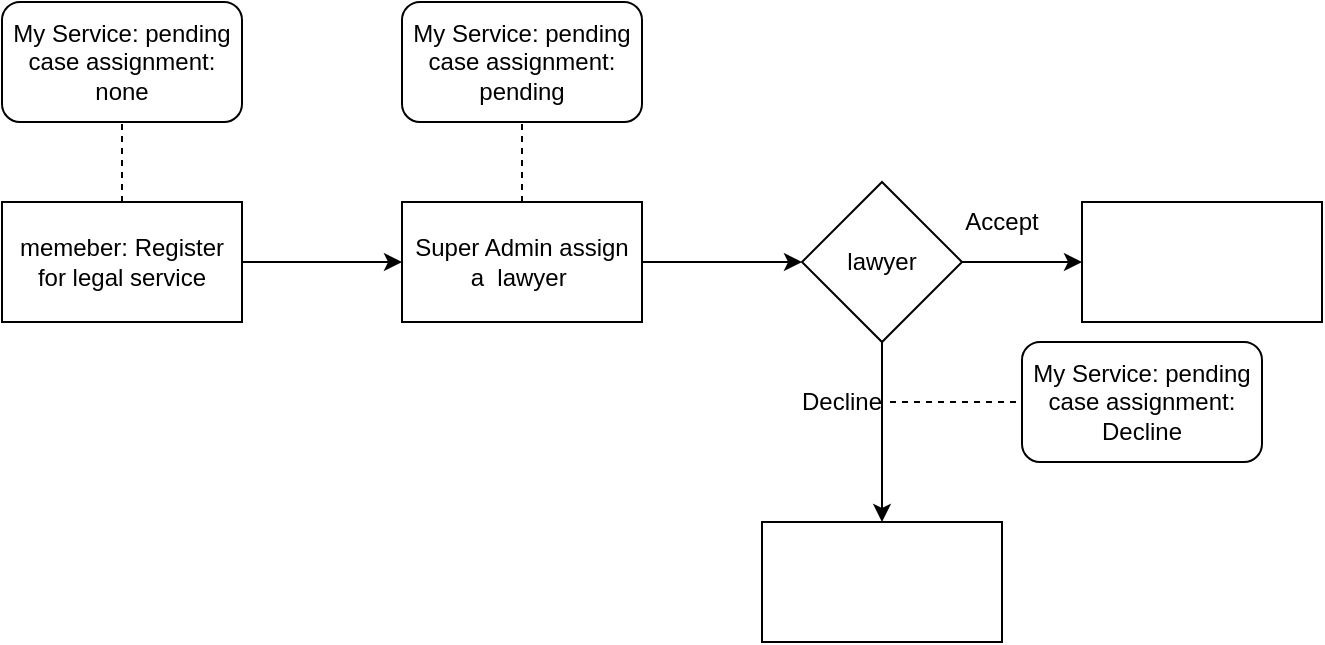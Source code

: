 <mxfile version="14.3.0" type="github">
  <diagram id="GmuNLP6xerNkSI-mFXWf" name="Page-1">
    <mxGraphModel dx="1422" dy="762" grid="1" gridSize="10" guides="1" tooltips="1" connect="1" arrows="1" fold="1" page="1" pageScale="1" pageWidth="850" pageHeight="1100" math="0" shadow="0">
      <root>
        <mxCell id="0" />
        <mxCell id="1" parent="0" />
        <mxCell id="_d2srG08cIoOzGEow2Y7-1" value="My Service: pending&lt;br&gt;case assignment: none" style="rounded=1;whiteSpace=wrap;html=1;" vertex="1" parent="1">
          <mxGeometry x="10" y="200" width="120" height="60" as="geometry" />
        </mxCell>
        <mxCell id="_d2srG08cIoOzGEow2Y7-8" value="" style="edgeStyle=orthogonalEdgeStyle;rounded=0;orthogonalLoop=1;jettySize=auto;html=1;" edge="1" parent="1" source="_d2srG08cIoOzGEow2Y7-5" target="_d2srG08cIoOzGEow2Y7-7">
          <mxGeometry relative="1" as="geometry" />
        </mxCell>
        <mxCell id="_d2srG08cIoOzGEow2Y7-5" value="&lt;span&gt;memeber: Register for legal service&lt;/span&gt;" style="rounded=0;whiteSpace=wrap;html=1;" vertex="1" parent="1">
          <mxGeometry x="10" y="300" width="120" height="60" as="geometry" />
        </mxCell>
        <mxCell id="_d2srG08cIoOzGEow2Y7-14" value="" style="edgeStyle=orthogonalEdgeStyle;rounded=0;orthogonalLoop=1;jettySize=auto;html=1;" edge="1" parent="1" source="_d2srG08cIoOzGEow2Y7-7">
          <mxGeometry relative="1" as="geometry">
            <mxPoint x="410" y="330" as="targetPoint" />
          </mxGeometry>
        </mxCell>
        <mxCell id="_d2srG08cIoOzGEow2Y7-7" value="Super Admin assign a&amp;nbsp; lawyer&amp;nbsp;" style="whiteSpace=wrap;html=1;rounded=0;" vertex="1" parent="1">
          <mxGeometry x="210" y="300" width="120" height="60" as="geometry" />
        </mxCell>
        <mxCell id="_d2srG08cIoOzGEow2Y7-10" value="" style="endArrow=none;dashed=1;html=1;exitX=0.5;exitY=0;exitDx=0;exitDy=0;entryX=0.5;entryY=1;entryDx=0;entryDy=0;" edge="1" parent="1" source="_d2srG08cIoOzGEow2Y7-5" target="_d2srG08cIoOzGEow2Y7-1">
          <mxGeometry width="50" height="50" relative="1" as="geometry">
            <mxPoint x="60" y="290" as="sourcePoint" />
            <mxPoint x="70" y="280" as="targetPoint" />
          </mxGeometry>
        </mxCell>
        <mxCell id="_d2srG08cIoOzGEow2Y7-11" value="" style="endArrow=none;dashed=1;html=1;exitX=0.5;exitY=0;exitDx=0;exitDy=0;" edge="1" parent="1" source="_d2srG08cIoOzGEow2Y7-7">
          <mxGeometry width="50" height="50" relative="1" as="geometry">
            <mxPoint x="280" y="290" as="sourcePoint" />
            <mxPoint x="270" y="250" as="targetPoint" />
          </mxGeometry>
        </mxCell>
        <mxCell id="_d2srG08cIoOzGEow2Y7-12" value="My Service: pending&lt;br&gt;case assignment: pending" style="rounded=1;whiteSpace=wrap;html=1;" vertex="1" parent="1">
          <mxGeometry x="210" y="200" width="120" height="60" as="geometry" />
        </mxCell>
        <mxCell id="_d2srG08cIoOzGEow2Y7-21" value="" style="edgeStyle=orthogonalEdgeStyle;rounded=0;orthogonalLoop=1;jettySize=auto;html=1;" edge="1" parent="1" source="_d2srG08cIoOzGEow2Y7-19" target="_d2srG08cIoOzGEow2Y7-20">
          <mxGeometry relative="1" as="geometry" />
        </mxCell>
        <mxCell id="_d2srG08cIoOzGEow2Y7-24" value="" style="edgeStyle=orthogonalEdgeStyle;rounded=0;orthogonalLoop=1;jettySize=auto;html=1;" edge="1" parent="1" source="_d2srG08cIoOzGEow2Y7-19" target="_d2srG08cIoOzGEow2Y7-23">
          <mxGeometry relative="1" as="geometry" />
        </mxCell>
        <mxCell id="_d2srG08cIoOzGEow2Y7-19" value="lawyer" style="rhombus;whiteSpace=wrap;html=1;" vertex="1" parent="1">
          <mxGeometry x="410" y="290" width="80" height="80" as="geometry" />
        </mxCell>
        <mxCell id="_d2srG08cIoOzGEow2Y7-20" value="" style="whiteSpace=wrap;html=1;" vertex="1" parent="1">
          <mxGeometry x="550" y="300" width="120" height="60" as="geometry" />
        </mxCell>
        <mxCell id="_d2srG08cIoOzGEow2Y7-23" value="" style="whiteSpace=wrap;html=1;" vertex="1" parent="1">
          <mxGeometry x="390" y="460" width="120" height="60" as="geometry" />
        </mxCell>
        <mxCell id="_d2srG08cIoOzGEow2Y7-25" value="Accept" style="text;html=1;strokeColor=none;fillColor=none;align=center;verticalAlign=middle;whiteSpace=wrap;rounded=0;" vertex="1" parent="1">
          <mxGeometry x="490" y="300" width="40" height="20" as="geometry" />
        </mxCell>
        <mxCell id="_d2srG08cIoOzGEow2Y7-28" value="Decline" style="text;html=1;strokeColor=none;fillColor=none;align=center;verticalAlign=middle;whiteSpace=wrap;rounded=0;" vertex="1" parent="1">
          <mxGeometry x="410" y="390" width="40" height="20" as="geometry" />
        </mxCell>
        <mxCell id="_d2srG08cIoOzGEow2Y7-29" value="" style="endArrow=none;dashed=1;html=1;" edge="1" parent="1">
          <mxGeometry width="50" height="50" relative="1" as="geometry">
            <mxPoint x="454" y="400" as="sourcePoint" />
            <mxPoint x="524" y="400" as="targetPoint" />
          </mxGeometry>
        </mxCell>
        <mxCell id="_d2srG08cIoOzGEow2Y7-31" value="My Service: pending&lt;br&gt;case assignment: Decline" style="rounded=1;whiteSpace=wrap;html=1;" vertex="1" parent="1">
          <mxGeometry x="520" y="370" width="120" height="60" as="geometry" />
        </mxCell>
      </root>
    </mxGraphModel>
  </diagram>
</mxfile>
